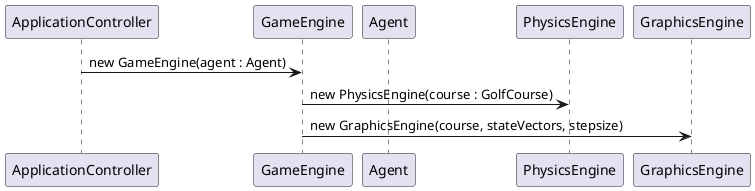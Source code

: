 @startuml

participant ApplicationController as AC
participant GameEngine as GE
participant Agent as Ag
participant PhysicsEngine as PE
participant GraphicsEngine as GrE
AC -> GE : new GameEngine(agent : Agent)
GE -> PE : new PhysicsEngine(course : GolfCourse)
GE -> GrE : new GraphicsEngine(course, stateVectors, stepsize)

@enduml
